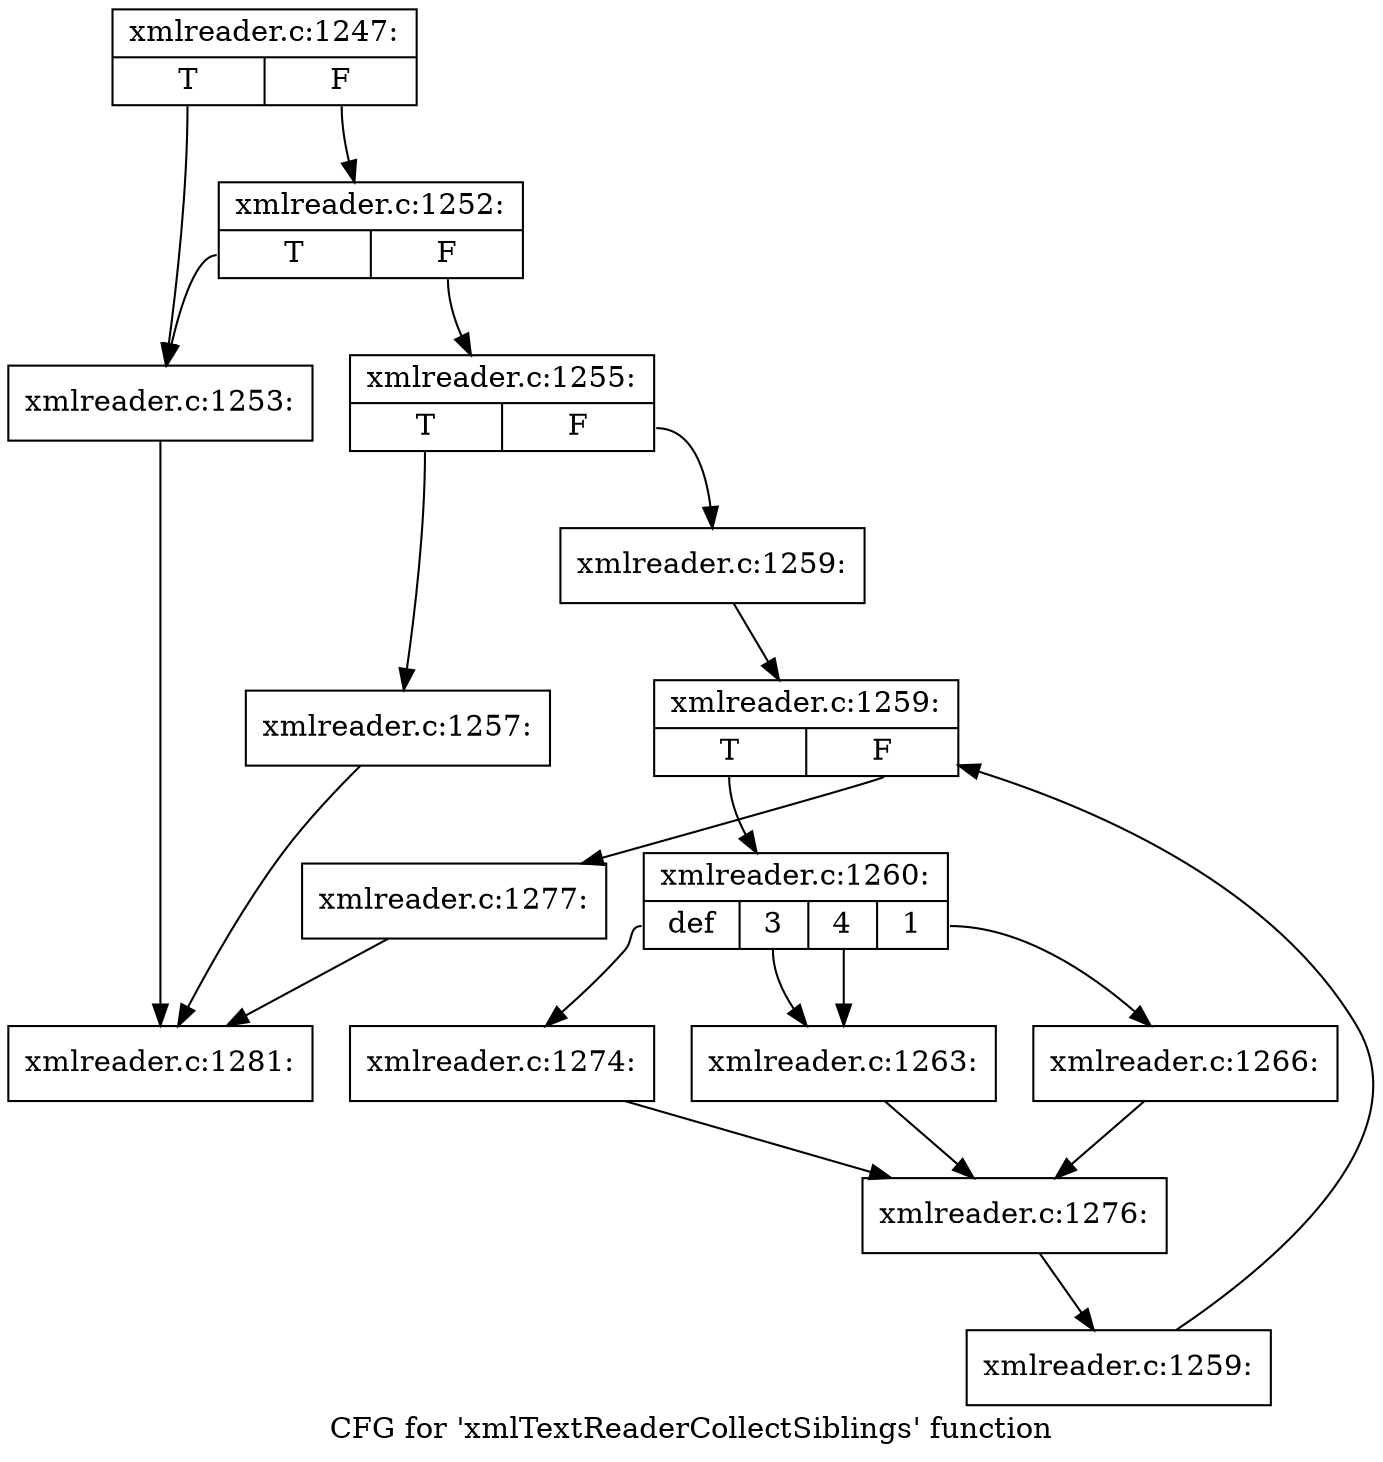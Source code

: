digraph "CFG for 'xmlTextReaderCollectSiblings' function" {
	label="CFG for 'xmlTextReaderCollectSiblings' function";

	Node0x55e4495a5ab0 [shape=record,label="{xmlreader.c:1247:|{<s0>T|<s1>F}}"];
	Node0x55e4495a5ab0:s0 -> Node0x55e4495a8c70;
	Node0x55e4495a5ab0:s1 -> Node0x55e4495a8d10;
	Node0x55e4495a8d10 [shape=record,label="{xmlreader.c:1252:|{<s0>T|<s1>F}}"];
	Node0x55e4495a8d10:s0 -> Node0x55e4495a8c70;
	Node0x55e4495a8d10:s1 -> Node0x55e4495a8cc0;
	Node0x55e4495a8c70 [shape=record,label="{xmlreader.c:1253:}"];
	Node0x55e4495a8c70 -> Node0x55e4495a5b00;
	Node0x55e4495a8cc0 [shape=record,label="{xmlreader.c:1255:|{<s0>T|<s1>F}}"];
	Node0x55e4495a8cc0:s0 -> Node0x55e4495a9570;
	Node0x55e4495a8cc0:s1 -> Node0x55e4495a95c0;
	Node0x55e4495a9570 [shape=record,label="{xmlreader.c:1257:}"];
	Node0x55e4495a9570 -> Node0x55e4495a5b00;
	Node0x55e4495a95c0 [shape=record,label="{xmlreader.c:1259:}"];
	Node0x55e4495a95c0 -> Node0x55e4495a9a70;
	Node0x55e4495a9a70 [shape=record,label="{xmlreader.c:1259:|{<s0>T|<s1>F}}"];
	Node0x55e4495a9a70:s0 -> Node0x55e4495a9d50;
	Node0x55e4495a9a70:s1 -> Node0x55e4495a9a20;
	Node0x55e4495a9d50 [shape=record,label="{xmlreader.c:1260:|{<s0>def|<s1>3|<s2>4|<s3>1}}"];
	Node0x55e4495a9d50:s0 -> Node0x55e4495aa130;
	Node0x55e4495a9d50:s1 -> Node0x55e4495aa470;
	Node0x55e4495a9d50:s2 -> Node0x55e4495aa470;
	Node0x55e4495a9d50:s3 -> Node0x55e4495aa7d0;
	Node0x55e4495aa470 [shape=record,label="{xmlreader.c:1263:}"];
	Node0x55e4495aa470 -> Node0x55e4495aa020;
	Node0x55e4495aa7d0 [shape=record,label="{xmlreader.c:1266:}"];
	Node0x55e4495aa7d0 -> Node0x55e4495aa020;
	Node0x55e4495aa130 [shape=record,label="{xmlreader.c:1274:}"];
	Node0x55e4495aa130 -> Node0x55e4495aa020;
	Node0x55e4495aa020 [shape=record,label="{xmlreader.c:1276:}"];
	Node0x55e4495aa020 -> Node0x55e4495a9cc0;
	Node0x55e4495a9cc0 [shape=record,label="{xmlreader.c:1259:}"];
	Node0x55e4495a9cc0 -> Node0x55e4495a9a70;
	Node0x55e4495a9a20 [shape=record,label="{xmlreader.c:1277:}"];
	Node0x55e4495a9a20 -> Node0x55e4495a5b00;
	Node0x55e4495a5b00 [shape=record,label="{xmlreader.c:1281:}"];
}

